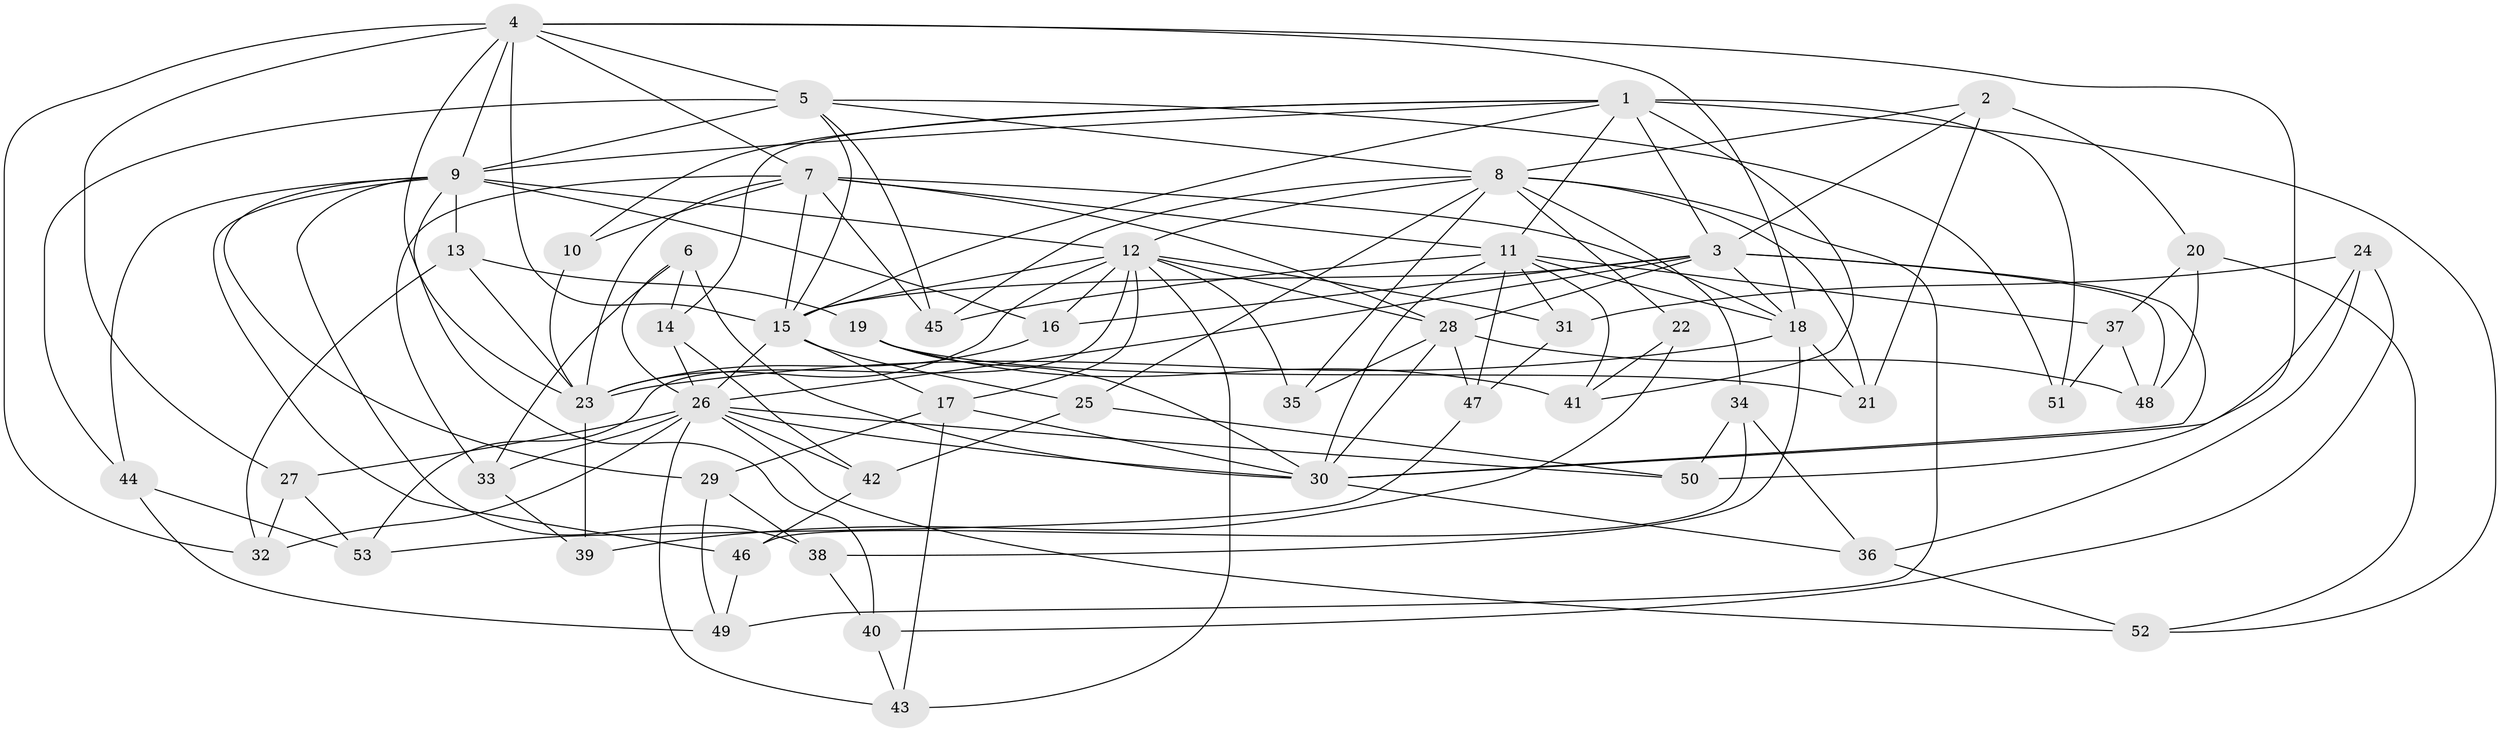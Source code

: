 // original degree distribution, {4: 1.0}
// Generated by graph-tools (version 1.1) at 2025/38/03/09/25 02:38:13]
// undirected, 53 vertices, 142 edges
graph export_dot {
graph [start="1"]
  node [color=gray90,style=filled];
  1;
  2;
  3;
  4;
  5;
  6;
  7;
  8;
  9;
  10;
  11;
  12;
  13;
  14;
  15;
  16;
  17;
  18;
  19;
  20;
  21;
  22;
  23;
  24;
  25;
  26;
  27;
  28;
  29;
  30;
  31;
  32;
  33;
  34;
  35;
  36;
  37;
  38;
  39;
  40;
  41;
  42;
  43;
  44;
  45;
  46;
  47;
  48;
  49;
  50;
  51;
  52;
  53;
  1 -- 3 [weight=1.0];
  1 -- 9 [weight=1.0];
  1 -- 10 [weight=1.0];
  1 -- 11 [weight=1.0];
  1 -- 14 [weight=1.0];
  1 -- 15 [weight=1.0];
  1 -- 41 [weight=1.0];
  1 -- 51 [weight=2.0];
  1 -- 52 [weight=1.0];
  2 -- 3 [weight=1.0];
  2 -- 8 [weight=1.0];
  2 -- 20 [weight=1.0];
  2 -- 21 [weight=1.0];
  3 -- 15 [weight=1.0];
  3 -- 16 [weight=1.0];
  3 -- 18 [weight=2.0];
  3 -- 26 [weight=1.0];
  3 -- 28 [weight=1.0];
  3 -- 30 [weight=1.0];
  3 -- 48 [weight=1.0];
  4 -- 5 [weight=1.0];
  4 -- 7 [weight=1.0];
  4 -- 9 [weight=1.0];
  4 -- 15 [weight=2.0];
  4 -- 18 [weight=1.0];
  4 -- 23 [weight=1.0];
  4 -- 27 [weight=1.0];
  4 -- 32 [weight=1.0];
  4 -- 50 [weight=1.0];
  5 -- 8 [weight=1.0];
  5 -- 9 [weight=2.0];
  5 -- 15 [weight=1.0];
  5 -- 44 [weight=1.0];
  5 -- 45 [weight=1.0];
  5 -- 51 [weight=1.0];
  6 -- 14 [weight=1.0];
  6 -- 26 [weight=1.0];
  6 -- 30 [weight=1.0];
  6 -- 33 [weight=1.0];
  7 -- 10 [weight=1.0];
  7 -- 11 [weight=2.0];
  7 -- 15 [weight=1.0];
  7 -- 18 [weight=1.0];
  7 -- 23 [weight=1.0];
  7 -- 28 [weight=1.0];
  7 -- 33 [weight=1.0];
  7 -- 45 [weight=1.0];
  8 -- 12 [weight=1.0];
  8 -- 21 [weight=1.0];
  8 -- 22 [weight=2.0];
  8 -- 25 [weight=1.0];
  8 -- 34 [weight=1.0];
  8 -- 35 [weight=2.0];
  8 -- 45 [weight=1.0];
  8 -- 49 [weight=1.0];
  9 -- 12 [weight=1.0];
  9 -- 13 [weight=1.0];
  9 -- 16 [weight=1.0];
  9 -- 29 [weight=1.0];
  9 -- 38 [weight=1.0];
  9 -- 40 [weight=1.0];
  9 -- 44 [weight=1.0];
  9 -- 46 [weight=1.0];
  10 -- 23 [weight=2.0];
  11 -- 18 [weight=1.0];
  11 -- 30 [weight=1.0];
  11 -- 31 [weight=1.0];
  11 -- 37 [weight=1.0];
  11 -- 41 [weight=1.0];
  11 -- 45 [weight=1.0];
  11 -- 47 [weight=1.0];
  12 -- 15 [weight=1.0];
  12 -- 16 [weight=1.0];
  12 -- 17 [weight=1.0];
  12 -- 23 [weight=1.0];
  12 -- 28 [weight=2.0];
  12 -- 31 [weight=1.0];
  12 -- 35 [weight=1.0];
  12 -- 43 [weight=1.0];
  12 -- 53 [weight=1.0];
  13 -- 19 [weight=1.0];
  13 -- 23 [weight=1.0];
  13 -- 32 [weight=1.0];
  14 -- 26 [weight=1.0];
  14 -- 42 [weight=1.0];
  15 -- 17 [weight=1.0];
  15 -- 25 [weight=1.0];
  15 -- 26 [weight=1.0];
  16 -- 23 [weight=1.0];
  17 -- 29 [weight=1.0];
  17 -- 30 [weight=2.0];
  17 -- 43 [weight=1.0];
  18 -- 21 [weight=1.0];
  18 -- 23 [weight=3.0];
  18 -- 38 [weight=1.0];
  19 -- 21 [weight=1.0];
  19 -- 30 [weight=1.0];
  19 -- 41 [weight=1.0];
  20 -- 37 [weight=1.0];
  20 -- 48 [weight=1.0];
  20 -- 52 [weight=1.0];
  22 -- 39 [weight=1.0];
  22 -- 41 [weight=1.0];
  23 -- 39 [weight=2.0];
  24 -- 30 [weight=1.0];
  24 -- 31 [weight=1.0];
  24 -- 36 [weight=1.0];
  24 -- 40 [weight=1.0];
  25 -- 42 [weight=1.0];
  25 -- 50 [weight=1.0];
  26 -- 27 [weight=1.0];
  26 -- 30 [weight=1.0];
  26 -- 32 [weight=1.0];
  26 -- 33 [weight=1.0];
  26 -- 42 [weight=1.0];
  26 -- 43 [weight=1.0];
  26 -- 50 [weight=1.0];
  26 -- 52 [weight=1.0];
  27 -- 32 [weight=1.0];
  27 -- 53 [weight=1.0];
  28 -- 30 [weight=1.0];
  28 -- 35 [weight=1.0];
  28 -- 47 [weight=1.0];
  28 -- 48 [weight=1.0];
  29 -- 38 [weight=1.0];
  29 -- 49 [weight=1.0];
  30 -- 36 [weight=1.0];
  31 -- 47 [weight=1.0];
  33 -- 39 [weight=1.0];
  34 -- 36 [weight=1.0];
  34 -- 46 [weight=1.0];
  34 -- 50 [weight=1.0];
  36 -- 52 [weight=1.0];
  37 -- 48 [weight=1.0];
  37 -- 51 [weight=1.0];
  38 -- 40 [weight=1.0];
  40 -- 43 [weight=1.0];
  42 -- 46 [weight=1.0];
  44 -- 49 [weight=1.0];
  44 -- 53 [weight=1.0];
  46 -- 49 [weight=1.0];
  47 -- 53 [weight=1.0];
}
